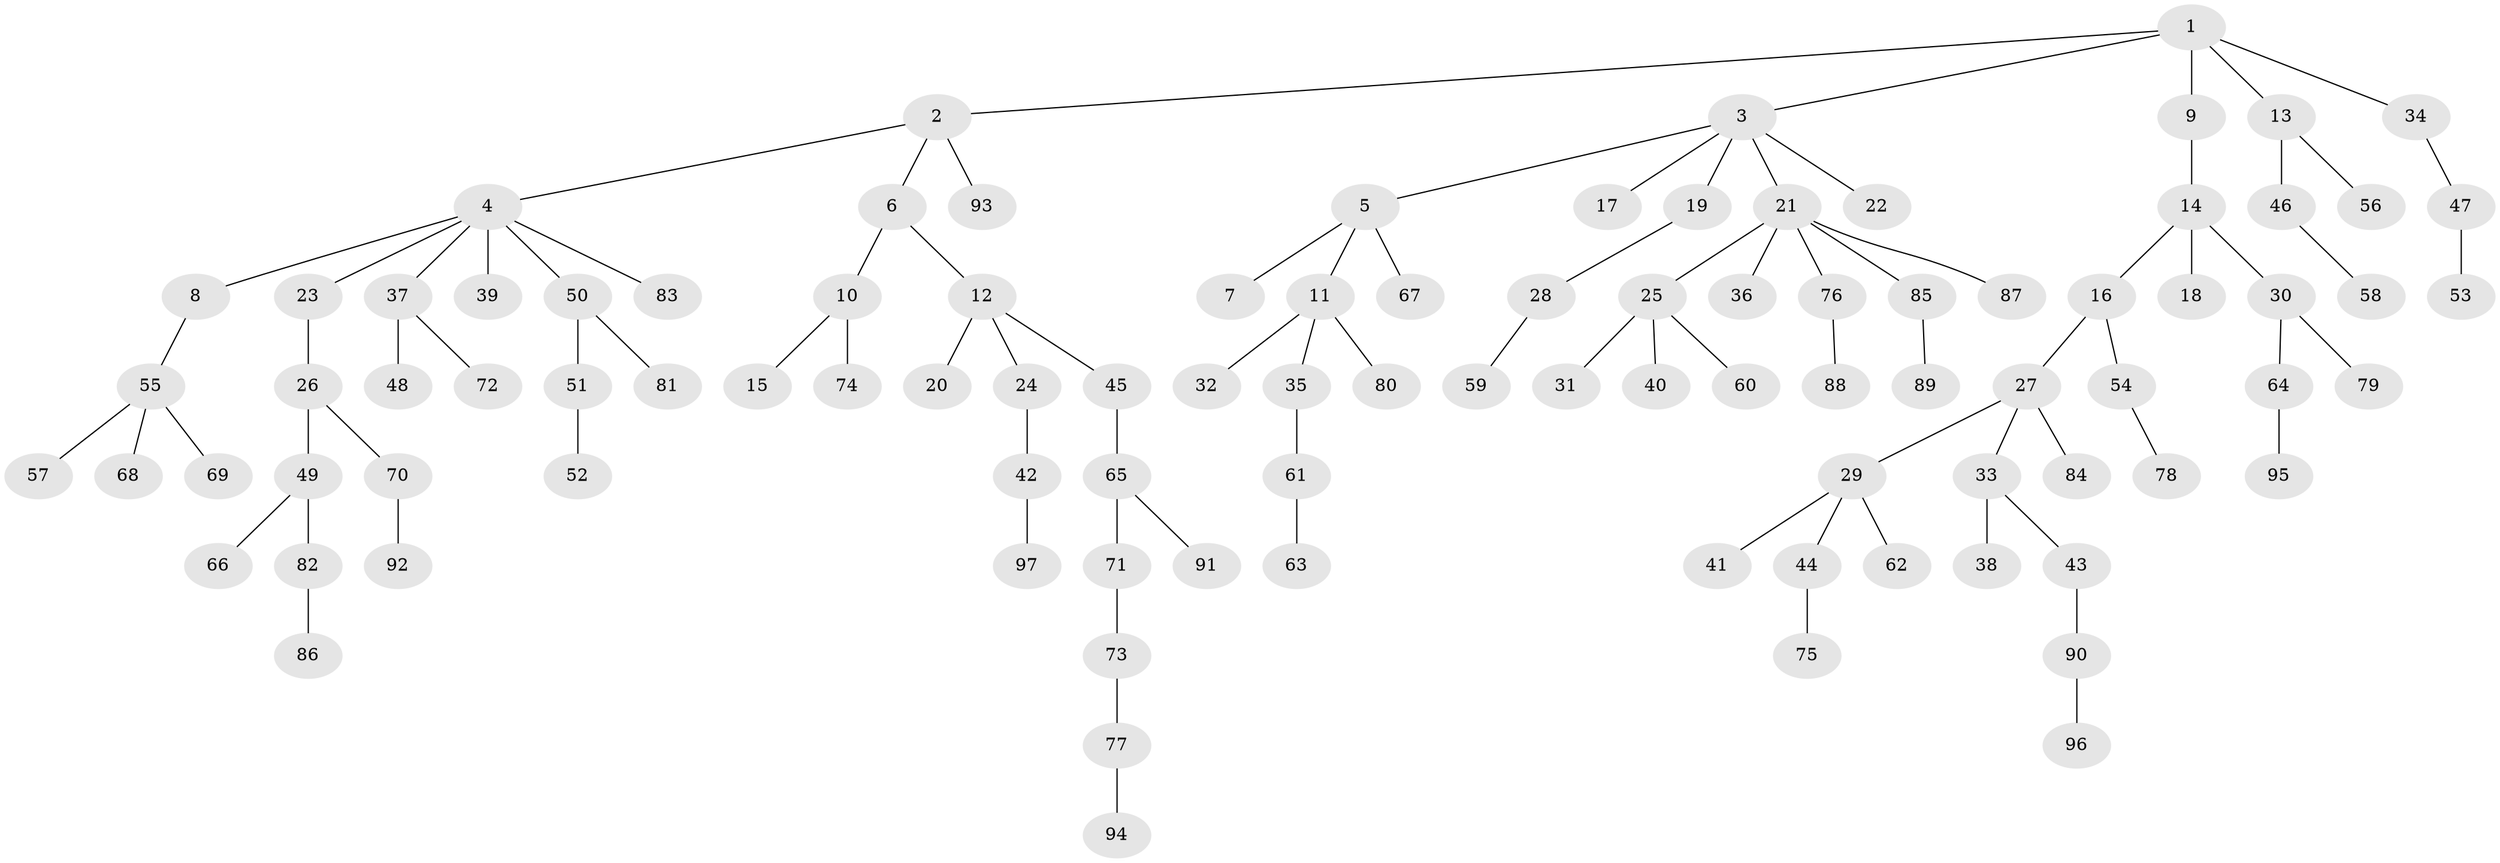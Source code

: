// coarse degree distribution, {4: 0.13333333333333333, 3: 0.16666666666666666, 2: 0.2, 1: 0.5}
// Generated by graph-tools (version 1.1) at 2025/51/03/04/25 22:51:45]
// undirected, 97 vertices, 96 edges
graph export_dot {
  node [color=gray90,style=filled];
  1;
  2;
  3;
  4;
  5;
  6;
  7;
  8;
  9;
  10;
  11;
  12;
  13;
  14;
  15;
  16;
  17;
  18;
  19;
  20;
  21;
  22;
  23;
  24;
  25;
  26;
  27;
  28;
  29;
  30;
  31;
  32;
  33;
  34;
  35;
  36;
  37;
  38;
  39;
  40;
  41;
  42;
  43;
  44;
  45;
  46;
  47;
  48;
  49;
  50;
  51;
  52;
  53;
  54;
  55;
  56;
  57;
  58;
  59;
  60;
  61;
  62;
  63;
  64;
  65;
  66;
  67;
  68;
  69;
  70;
  71;
  72;
  73;
  74;
  75;
  76;
  77;
  78;
  79;
  80;
  81;
  82;
  83;
  84;
  85;
  86;
  87;
  88;
  89;
  90;
  91;
  92;
  93;
  94;
  95;
  96;
  97;
  1 -- 2;
  1 -- 3;
  1 -- 9;
  1 -- 13;
  1 -- 34;
  2 -- 4;
  2 -- 6;
  2 -- 93;
  3 -- 5;
  3 -- 17;
  3 -- 19;
  3 -- 21;
  3 -- 22;
  4 -- 8;
  4 -- 23;
  4 -- 37;
  4 -- 39;
  4 -- 50;
  4 -- 83;
  5 -- 7;
  5 -- 11;
  5 -- 67;
  6 -- 10;
  6 -- 12;
  8 -- 55;
  9 -- 14;
  10 -- 15;
  10 -- 74;
  11 -- 32;
  11 -- 35;
  11 -- 80;
  12 -- 20;
  12 -- 24;
  12 -- 45;
  13 -- 46;
  13 -- 56;
  14 -- 16;
  14 -- 18;
  14 -- 30;
  16 -- 27;
  16 -- 54;
  19 -- 28;
  21 -- 25;
  21 -- 36;
  21 -- 76;
  21 -- 85;
  21 -- 87;
  23 -- 26;
  24 -- 42;
  25 -- 31;
  25 -- 40;
  25 -- 60;
  26 -- 49;
  26 -- 70;
  27 -- 29;
  27 -- 33;
  27 -- 84;
  28 -- 59;
  29 -- 41;
  29 -- 44;
  29 -- 62;
  30 -- 64;
  30 -- 79;
  33 -- 38;
  33 -- 43;
  34 -- 47;
  35 -- 61;
  37 -- 48;
  37 -- 72;
  42 -- 97;
  43 -- 90;
  44 -- 75;
  45 -- 65;
  46 -- 58;
  47 -- 53;
  49 -- 66;
  49 -- 82;
  50 -- 51;
  50 -- 81;
  51 -- 52;
  54 -- 78;
  55 -- 57;
  55 -- 68;
  55 -- 69;
  61 -- 63;
  64 -- 95;
  65 -- 71;
  65 -- 91;
  70 -- 92;
  71 -- 73;
  73 -- 77;
  76 -- 88;
  77 -- 94;
  82 -- 86;
  85 -- 89;
  90 -- 96;
}
